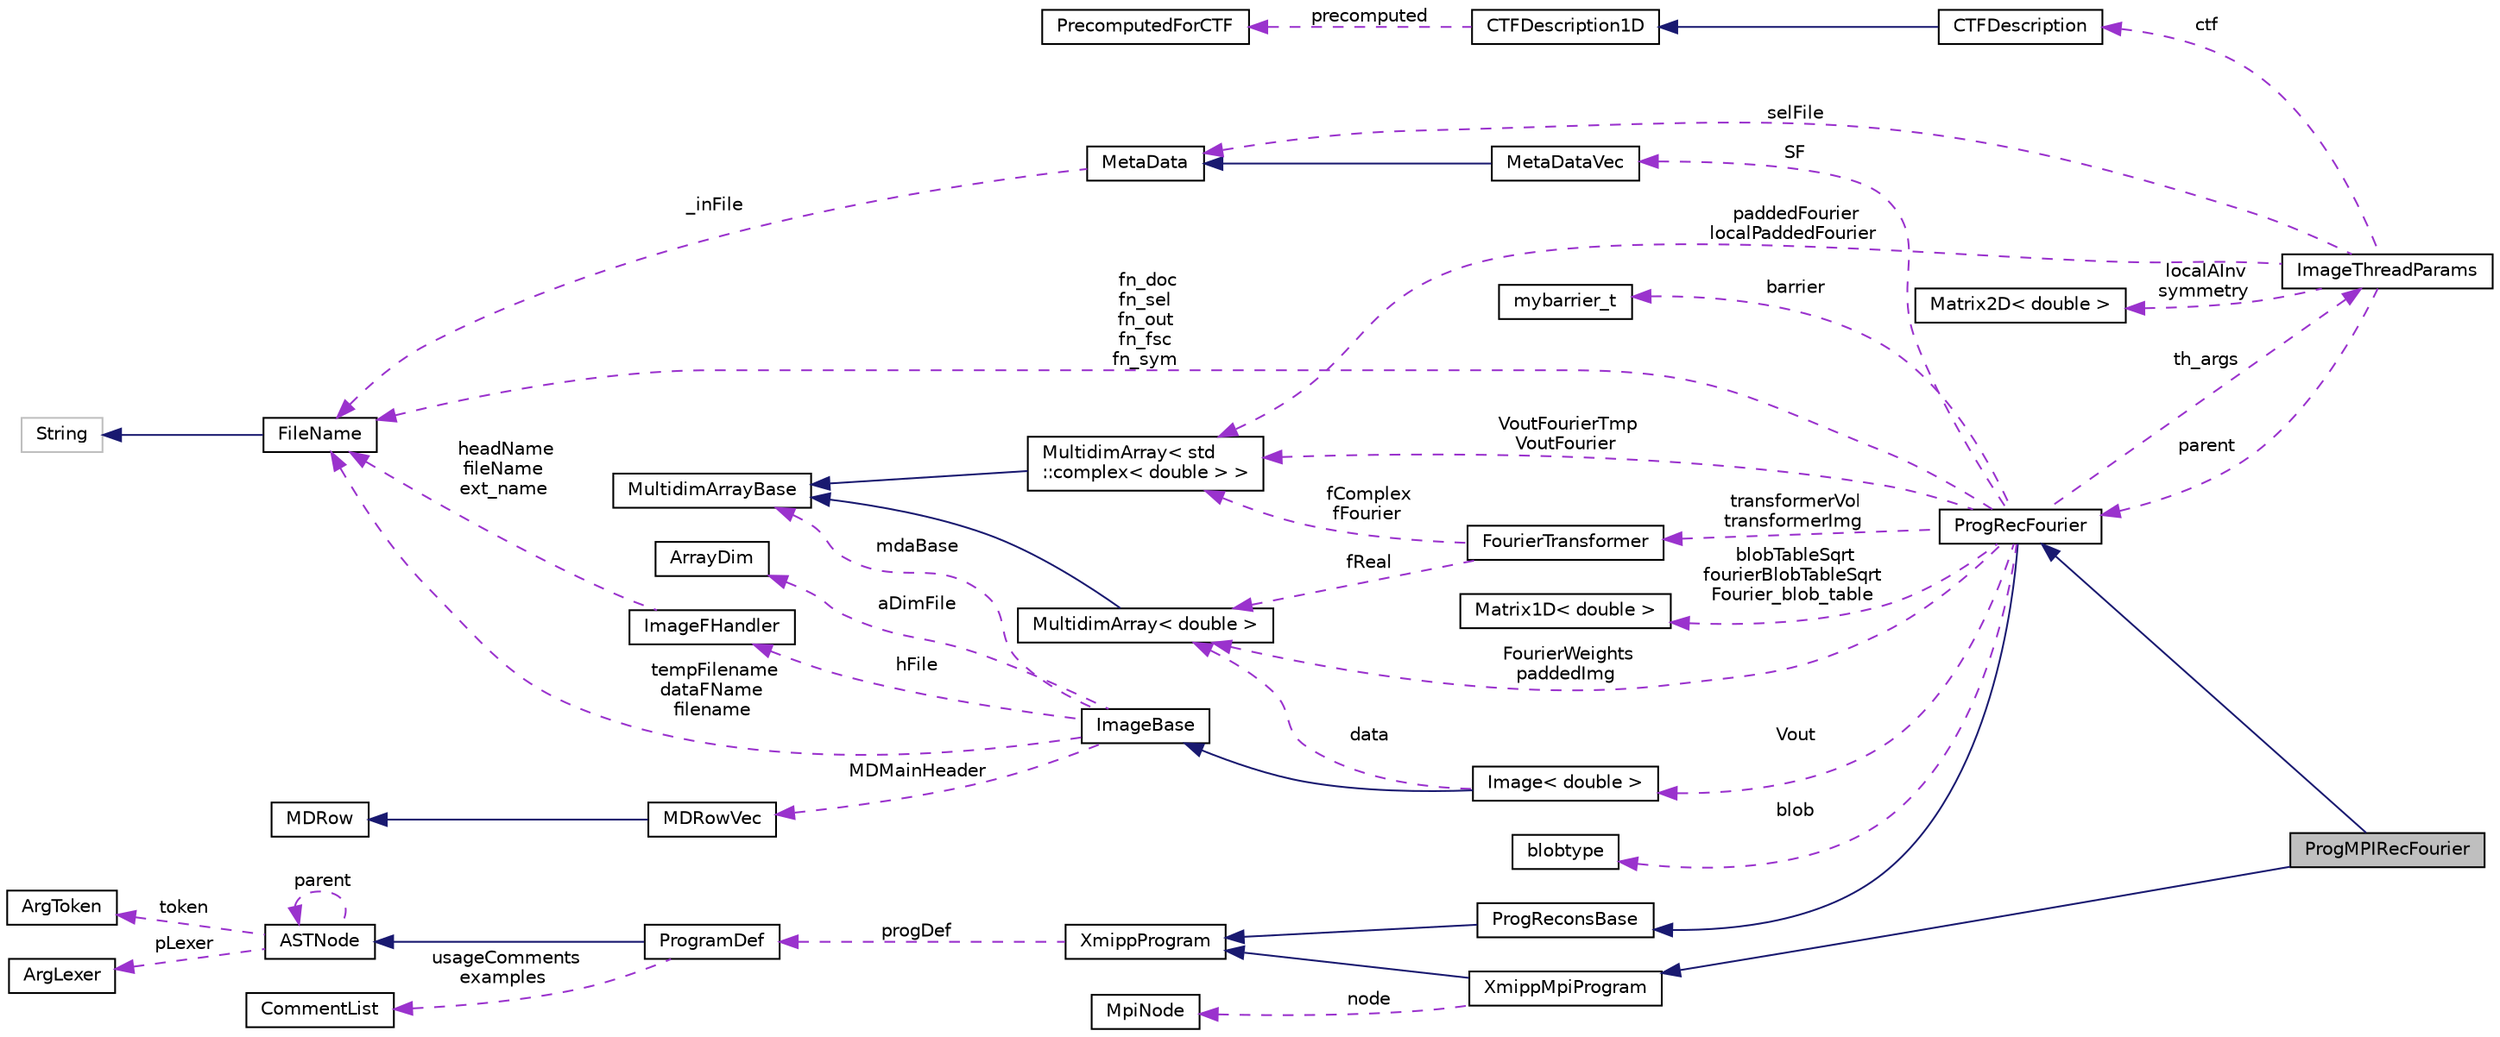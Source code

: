 digraph "ProgMPIRecFourier"
{
  edge [fontname="Helvetica",fontsize="10",labelfontname="Helvetica",labelfontsize="10"];
  node [fontname="Helvetica",fontsize="10",shape=record];
  rankdir="LR";
  Node5 [label="ProgMPIRecFourier",height=0.2,width=0.4,color="black", fillcolor="grey75", style="filled", fontcolor="black"];
  Node6 -> Node5 [dir="back",color="midnightblue",fontsize="10",style="solid",fontname="Helvetica"];
  Node6 [label="ProgRecFourier",height=0.2,width=0.4,color="black", fillcolor="white", style="filled",URL="$classProgRecFourier.html"];
  Node7 -> Node6 [dir="back",color="midnightblue",fontsize="10",style="solid",fontname="Helvetica"];
  Node7 [label="ProgReconsBase",height=0.2,width=0.4,color="black", fillcolor="white", style="filled",URL="$classProgReconsBase.html"];
  Node8 -> Node7 [dir="back",color="midnightblue",fontsize="10",style="solid",fontname="Helvetica"];
  Node8 [label="XmippProgram",height=0.2,width=0.4,color="black", fillcolor="white", style="filled",URL="$classXmippProgram.html"];
  Node9 -> Node8 [dir="back",color="darkorchid3",fontsize="10",style="dashed",label=" progDef" ,fontname="Helvetica"];
  Node9 [label="ProgramDef",height=0.2,width=0.4,color="black", fillcolor="white", style="filled",URL="$classProgramDef.html"];
  Node10 -> Node9 [dir="back",color="midnightblue",fontsize="10",style="solid",fontname="Helvetica"];
  Node10 [label="ASTNode",height=0.2,width=0.4,color="black", fillcolor="white", style="filled",URL="$classASTNode.html"];
  Node11 -> Node10 [dir="back",color="darkorchid3",fontsize="10",style="dashed",label=" token" ,fontname="Helvetica"];
  Node11 [label="ArgToken",height=0.2,width=0.4,color="black", fillcolor="white", style="filled",URL="$classArgToken.html"];
  Node12 -> Node10 [dir="back",color="darkorchid3",fontsize="10",style="dashed",label=" pLexer" ,fontname="Helvetica"];
  Node12 [label="ArgLexer",height=0.2,width=0.4,color="black", fillcolor="white", style="filled",URL="$classArgLexer.html"];
  Node10 -> Node10 [dir="back",color="darkorchid3",fontsize="10",style="dashed",label=" parent" ,fontname="Helvetica"];
  Node13 -> Node9 [dir="back",color="darkorchid3",fontsize="10",style="dashed",label=" usageComments\nexamples" ,fontname="Helvetica"];
  Node13 [label="CommentList",height=0.2,width=0.4,color="black", fillcolor="white", style="filled",URL="$classCommentList.html"];
  Node14 -> Node6 [dir="back",color="darkorchid3",fontsize="10",style="dashed",label=" transformerVol\ntransformerImg" ,fontname="Helvetica"];
  Node14 [label="FourierTransformer",height=0.2,width=0.4,color="black", fillcolor="white", style="filled",URL="$classFourierTransformer.html"];
  Node15 -> Node14 [dir="back",color="darkorchid3",fontsize="10",style="dashed",label=" fReal" ,fontname="Helvetica"];
  Node15 [label="MultidimArray\< double \>",height=0.2,width=0.4,color="black", fillcolor="white", style="filled",URL="$classMultidimArray.html"];
  Node16 -> Node15 [dir="back",color="midnightblue",fontsize="10",style="solid",fontname="Helvetica"];
  Node16 [label="MultidimArrayBase",height=0.2,width=0.4,color="black", fillcolor="white", style="filled",URL="$classMultidimArrayBase.html"];
  Node17 -> Node14 [dir="back",color="darkorchid3",fontsize="10",style="dashed",label=" fComplex\nfFourier" ,fontname="Helvetica"];
  Node17 [label="MultidimArray\< std\l::complex\< double \> \>",height=0.2,width=0.4,color="black", fillcolor="white", style="filled",URL="$classMultidimArray.html"];
  Node16 -> Node17 [dir="back",color="midnightblue",fontsize="10",style="solid",fontname="Helvetica"];
  Node18 -> Node6 [dir="back",color="darkorchid3",fontsize="10",style="dashed",label=" blob" ,fontname="Helvetica"];
  Node18 [label="blobtype",height=0.2,width=0.4,color="black", fillcolor="white", style="filled",URL="$structblobtype.html"];
  Node19 -> Node6 [dir="back",color="darkorchid3",fontsize="10",style="dashed",label=" barrier" ,fontname="Helvetica"];
  Node19 [label="mybarrier_t",height=0.2,width=0.4,color="black", fillcolor="white", style="filled",URL="$structmybarrier__t.html"];
  Node20 -> Node6 [dir="back",color="darkorchid3",fontsize="10",style="dashed",label=" SF" ,fontname="Helvetica"];
  Node20 [label="MetaDataVec",height=0.2,width=0.4,color="black", fillcolor="white", style="filled",URL="$classMetaDataVec.html"];
  Node21 -> Node20 [dir="back",color="midnightblue",fontsize="10",style="solid",fontname="Helvetica"];
  Node21 [label="MetaData",height=0.2,width=0.4,color="black", fillcolor="white", style="filled",URL="$classMetaData.html"];
  Node22 -> Node21 [dir="back",color="darkorchid3",fontsize="10",style="dashed",label=" _inFile" ,fontname="Helvetica"];
  Node22 [label="FileName",height=0.2,width=0.4,color="black", fillcolor="white", style="filled",URL="$classFileName.html"];
  Node23 -> Node22 [dir="back",color="midnightblue",fontsize="10",style="solid",fontname="Helvetica"];
  Node23 [label="String",height=0.2,width=0.4,color="grey75", fillcolor="white", style="filled"];
  Node24 -> Node6 [dir="back",color="darkorchid3",fontsize="10",style="dashed",label=" Vout" ,fontname="Helvetica"];
  Node24 [label="Image\< double \>",height=0.2,width=0.4,color="black", fillcolor="white", style="filled",URL="$classImage.html"];
  Node25 -> Node24 [dir="back",color="midnightblue",fontsize="10",style="solid",fontname="Helvetica"];
  Node25 [label="ImageBase",height=0.2,width=0.4,color="black", fillcolor="white", style="filled",URL="$classImageBase.html",tooltip="Image base class. "];
  Node16 -> Node25 [dir="back",color="darkorchid3",fontsize="10",style="dashed",label=" mdaBase" ,fontname="Helvetica"];
  Node26 -> Node25 [dir="back",color="darkorchid3",fontsize="10",style="dashed",label=" MDMainHeader" ,fontname="Helvetica"];
  Node26 [label="MDRowVec",height=0.2,width=0.4,color="black", fillcolor="white", style="filled",URL="$classMDRowVec.html"];
  Node27 -> Node26 [dir="back",color="midnightblue",fontsize="10",style="solid",fontname="Helvetica"];
  Node27 [label="MDRow",height=0.2,width=0.4,color="black", fillcolor="white", style="filled",URL="$classMDRow.html"];
  Node28 -> Node25 [dir="back",color="darkorchid3",fontsize="10",style="dashed",label=" hFile" ,fontname="Helvetica"];
  Node28 [label="ImageFHandler",height=0.2,width=0.4,color="black", fillcolor="white", style="filled",URL="$structImageFHandler.html"];
  Node22 -> Node28 [dir="back",color="darkorchid3",fontsize="10",style="dashed",label=" headName\nfileName\next_name" ,fontname="Helvetica"];
  Node29 -> Node25 [dir="back",color="darkorchid3",fontsize="10",style="dashed",label=" aDimFile" ,fontname="Helvetica"];
  Node29 [label="ArrayDim",height=0.2,width=0.4,color="black", fillcolor="white", style="filled",URL="$structArrayDim.html"];
  Node22 -> Node25 [dir="back",color="darkorchid3",fontsize="10",style="dashed",label=" tempFilename\ndataFName\nfilename" ,fontname="Helvetica"];
  Node15 -> Node24 [dir="back",color="darkorchid3",fontsize="10",style="dashed",label=" data" ,fontname="Helvetica"];
  Node30 -> Node6 [dir="back",color="darkorchid3",fontsize="10",style="dashed",label=" blobTableSqrt\nfourierBlobTableSqrt\nFourier_blob_table" ,fontname="Helvetica"];
  Node30 [label="Matrix1D\< double \>",height=0.2,width=0.4,color="black", fillcolor="white", style="filled",URL="$classMatrix1D.html"];
  Node15 -> Node6 [dir="back",color="darkorchid3",fontsize="10",style="dashed",label=" FourierWeights\npaddedImg" ,fontname="Helvetica"];
  Node17 -> Node6 [dir="back",color="darkorchid3",fontsize="10",style="dashed",label=" VoutFourierTmp\nVoutFourier" ,fontname="Helvetica"];
  Node31 -> Node6 [dir="back",color="darkorchid3",fontsize="10",style="dashed",label=" th_args" ,fontname="Helvetica"];
  Node31 [label="ImageThreadParams",height=0.2,width=0.4,color="black", fillcolor="white", style="filled",URL="$structImageThreadParams.html"];
  Node21 -> Node31 [dir="back",color="darkorchid3",fontsize="10",style="dashed",label=" selFile" ,fontname="Helvetica"];
  Node32 -> Node31 [dir="back",color="darkorchid3",fontsize="10",style="dashed",label=" ctf" ,fontname="Helvetica"];
  Node32 [label="CTFDescription",height=0.2,width=0.4,color="black", fillcolor="white", style="filled",URL="$classCTFDescription.html"];
  Node33 -> Node32 [dir="back",color="midnightblue",fontsize="10",style="solid",fontname="Helvetica"];
  Node33 [label="CTFDescription1D",height=0.2,width=0.4,color="black", fillcolor="white", style="filled",URL="$classCTFDescription1D.html"];
  Node34 -> Node33 [dir="back",color="darkorchid3",fontsize="10",style="dashed",label=" precomputed" ,fontname="Helvetica"];
  Node34 [label="PrecomputedForCTF",height=0.2,width=0.4,color="black", fillcolor="white", style="filled",URL="$classPrecomputedForCTF.html"];
  Node35 -> Node31 [dir="back",color="darkorchid3",fontsize="10",style="dashed",label=" localAInv\nsymmetry" ,fontname="Helvetica"];
  Node35 [label="Matrix2D\< double \>",height=0.2,width=0.4,color="black", fillcolor="white", style="filled",URL="$classMatrix2D.html"];
  Node6 -> Node31 [dir="back",color="darkorchid3",fontsize="10",style="dashed",label=" parent" ,fontname="Helvetica"];
  Node17 -> Node31 [dir="back",color="darkorchid3",fontsize="10",style="dashed",label=" paddedFourier\nlocalPaddedFourier" ,fontname="Helvetica"];
  Node22 -> Node6 [dir="back",color="darkorchid3",fontsize="10",style="dashed",label=" fn_doc\nfn_sel\nfn_out\nfn_fsc\nfn_sym" ,fontname="Helvetica"];
  Node36 -> Node5 [dir="back",color="midnightblue",fontsize="10",style="solid",fontname="Helvetica"];
  Node36 [label="XmippMpiProgram",height=0.2,width=0.4,color="black", fillcolor="white", style="filled",URL="$classXmippMpiProgram.html"];
  Node8 -> Node36 [dir="back",color="midnightblue",fontsize="10",style="solid",fontname="Helvetica"];
  Node37 -> Node36 [dir="back",color="darkorchid3",fontsize="10",style="dashed",label=" node" ,fontname="Helvetica"];
  Node37 [label="MpiNode",height=0.2,width=0.4,color="black", fillcolor="white", style="filled",URL="$classMpiNode.html"];
}
